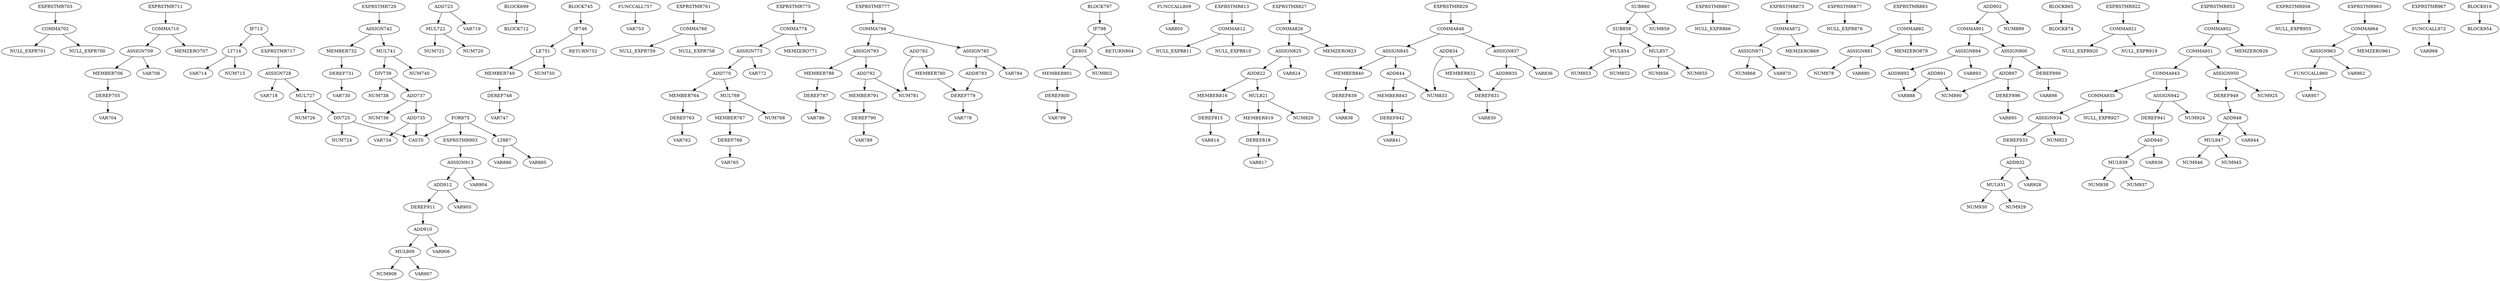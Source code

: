 digraph A { 
COMMA702 -> NULL_EXPR701
COMMA702 -> NULL_EXPR700
EXPRSTMR703 -> COMMA702
DEREF705 -> VAR704
MEMBER706 -> DEREF705
ASSIGN709 -> MEMBER706
ASSIGN709 -> VAR708
COMMA710 -> ASSIGN709
COMMA710 -> MEMZERO707
EXPRSTMR711 -> COMMA710
LT716 -> VAR714
LT716 -> NUM715
IF713 -> LT716
MUL722 -> NUM721
MUL722 -> NUM720
ADD723 -> MUL722
ADD723 -> VAR719
DIV725 -> NUM724
DIV725 -> CAST0
MUL727 -> NUM726
MUL727 -> DIV725
ASSIGN728 -> MUL727
ASSIGN728 -> VAR718
EXPRSTMR717 -> ASSIGN728
IF713 -> EXPRSTMR717
DEREF731 -> VAR730
MEMBER732 -> DEREF731
ADD735 -> VAR734
ADD735 -> CAST0
ADD737 -> NUM736
ADD737 -> ADD735
DIV739 -> NUM738
DIV739 -> ADD737
MUL741 -> NUM740
MUL741 -> DIV739
ASSIGN742 -> MUL741
ASSIGN742 -> MEMBER732
EXPRSTMR729 -> ASSIGN742
BLOCK699 -> BLOCK712
DEREF748 -> VAR747
MEMBER749 -> DEREF748
LE751 -> MEMBER749
LE751 -> NUM750
IF746 -> LE751
FUNCCALL757 -> VAR753
IF746 -> RETURN752
COMMA760 -> NULL_EXPR759
COMMA760 -> NULL_EXPR758
EXPRSTMR761 -> COMMA760
DEREF763 -> VAR762
MEMBER764 -> DEREF763
DEREF766 -> VAR765
MEMBER767 -> DEREF766
MUL769 -> NUM768
MUL769 -> MEMBER767
ADD770 -> MUL769
ADD770 -> MEMBER764
ASSIGN773 -> ADD770
ASSIGN773 -> VAR772
COMMA774 -> ASSIGN773
COMMA774 -> MEMZERO771
EXPRSTMR775 -> COMMA774
DEREF779 -> VAR778
MEMBER780 -> DEREF779
ADD782 -> NUM781
ADD782 -> MEMBER780
ADDR783 -> DEREF779
ASSIGN785 -> ADDR783
ASSIGN785 -> VAR784
DEREF787 -> VAR786
MEMBER788 -> DEREF787
DEREF790 -> VAR789
MEMBER791 -> DEREF790
ADD792 -> NUM781
ADD792 -> MEMBER791
ASSIGN793 -> ADD792
ASSIGN793 -> MEMBER788
COMMA794 -> ASSIGN793
COMMA794 -> ASSIGN785
EXPRSTMR777 -> COMMA794
BLOCK745 -> IF746
DEREF800 -> VAR799
MEMBER801 -> DEREF800
LE803 -> MEMBER801
LE803 -> NUM802
IF798 -> LE803
FUNCCALL809 -> VAR805
IF798 -> RETURN804
COMMA812 -> NULL_EXPR811
COMMA812 -> NULL_EXPR810
EXPRSTMR813 -> COMMA812
DEREF815 -> VAR814
MEMBER816 -> DEREF815
DEREF818 -> VAR817
MEMBER819 -> DEREF818
MUL821 -> NUM820
MUL821 -> MEMBER819
ADD822 -> MUL821
ADD822 -> MEMBER816
ASSIGN825 -> ADD822
ASSIGN825 -> VAR824
COMMA826 -> ASSIGN825
COMMA826 -> MEMZERO823
EXPRSTMR827 -> COMMA826
DEREF831 -> VAR830
MEMBER832 -> DEREF831
ADD834 -> NUM833
ADD834 -> MEMBER832
ADDR835 -> DEREF831
ASSIGN837 -> ADDR835
ASSIGN837 -> VAR836
DEREF839 -> VAR838
MEMBER840 -> DEREF839
DEREF842 -> VAR841
MEMBER843 -> DEREF842
ADD844 -> NUM833
ADD844 -> MEMBER843
ASSIGN845 -> ADD844
ASSIGN845 -> MEMBER840
COMMA846 -> ASSIGN845
COMMA846 -> ASSIGN837
EXPRSTMR829 -> COMMA846
BLOCK797 -> IF798
MUL854 -> NUM853
MUL854 -> NUM852
MUL857 -> NUM856
MUL857 -> NUM855
SUB858 -> MUL857
SUB858 -> MUL854
SUB860 -> NUM859
SUB860 -> SUB858
EXPRSTMR867 -> NULL_EXPR866
ASSIGN871 -> NUM868
ASSIGN871 -> VAR870
COMMA872 -> ASSIGN871
COMMA872 -> MEMZERO869
EXPRSTMR873 -> COMMA872
EXPRSTMR877 -> NULL_EXPR876
ASSIGN881 -> NUM878
ASSIGN881 -> VAR880
COMMA882 -> ASSIGN881
COMMA882 -> MEMZERO879
EXPRSTMR883 -> COMMA882
LT887 -> VAR886
LT887 -> VAR885
FOR875 -> LT887
ADD891 -> NUM890
ADD891 -> VAR888
ADDR892 -> VAR888
ASSIGN894 -> ADDR892
ASSIGN894 -> VAR893
DEREF896 -> VAR895
ADD897 -> NUM890
ADD897 -> DEREF896
DEREF899 -> VAR898
ASSIGN900 -> ADD897
ASSIGN900 -> DEREF899
COMMA901 -> ASSIGN900
COMMA901 -> ASSIGN894
ADD902 -> NUM889
ADD902 -> COMMA901
FOR875 -> CAST0
MUL909 -> NUM908
MUL909 -> VAR907
ADD910 -> MUL909
ADD910 -> VAR906
DEREF911 -> ADD910
ADD912 -> DEREF911
ADD912 -> VAR905
ASSIGN913 -> ADD912
ASSIGN913 -> VAR904
EXPRSTMR903 -> ASSIGN913
FOR875 -> EXPRSTMR903
BLOCK865 -> BLOCK874
COMMA921 -> NULL_EXPR920
COMMA921 -> NULL_EXPR919
EXPRSTMR922 -> COMMA921
MUL931 -> NUM930
MUL931 -> NUM929
ADD932 -> MUL931
ADD932 -> VAR928
DEREF933 -> ADD932
ASSIGN934 -> NUM923
ASSIGN934 -> DEREF933
COMMA935 -> ASSIGN934
COMMA935 -> NULL_EXPR927
MUL939 -> NUM938
MUL939 -> NUM937
ADD940 -> MUL939
ADD940 -> VAR936
DEREF941 -> ADD940
ASSIGN942 -> NUM924
ASSIGN942 -> DEREF941
COMMA943 -> ASSIGN942
COMMA943 -> COMMA935
MUL947 -> NUM946
MUL947 -> NUM945
ADD948 -> MUL947
ADD948 -> VAR944
DEREF949 -> ADD948
ASSIGN950 -> NUM925
ASSIGN950 -> DEREF949
COMMA951 -> ASSIGN950
COMMA951 -> COMMA943
COMMA952 -> COMMA951
COMMA952 -> MEMZERO926
EXPRSTMR953 -> COMMA952
EXPRSTMR956 -> NULL_EXPR955
FUNCCALL960 -> VAR957
ASSIGN963 -> FUNCCALL960
ASSIGN963 -> VAR962
COMMA964 -> ASSIGN963
COMMA964 -> MEMZERO961
EXPRSTMR965 -> COMMA964
FUNCCALL972 -> VAR968
EXPRSTMR967 -> FUNCCALL972
BLOCK916 -> BLOCK954
}
